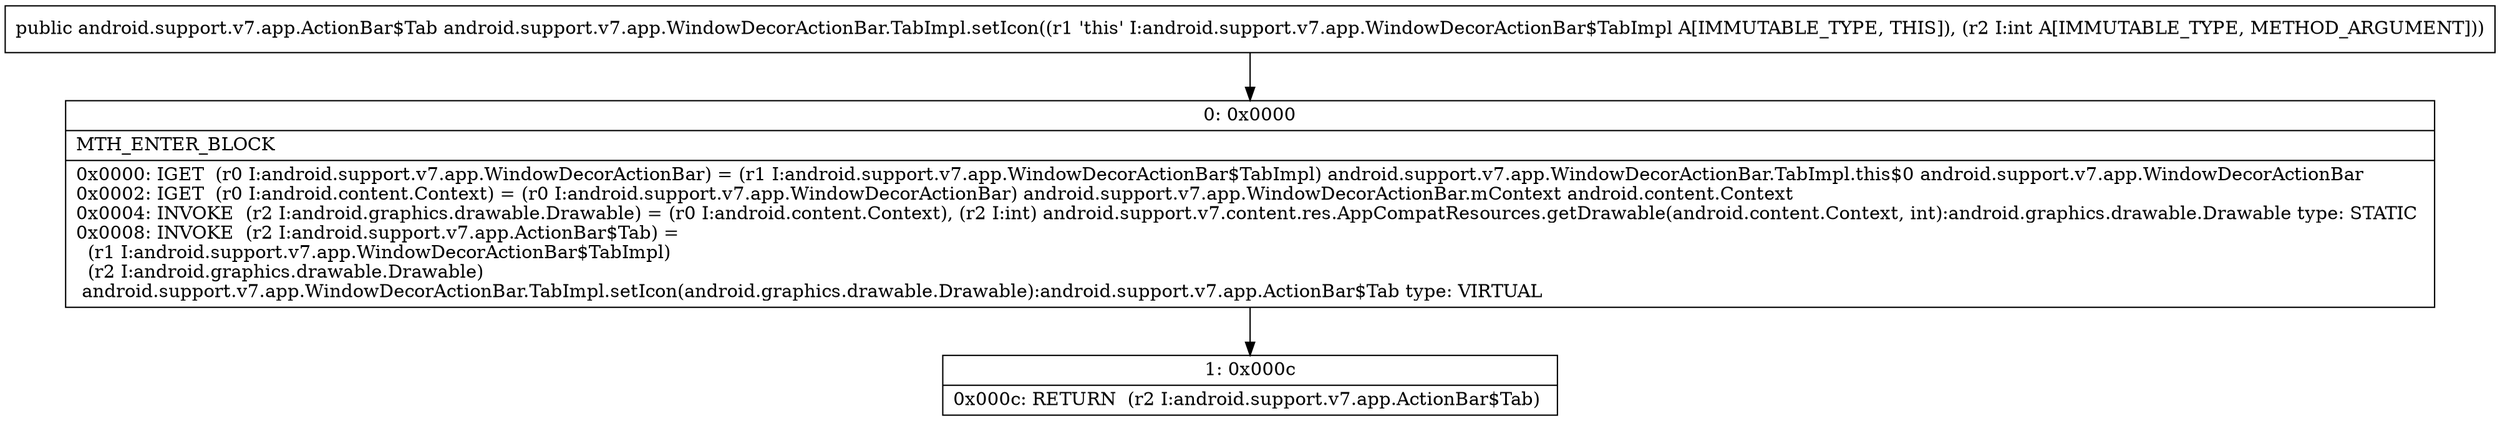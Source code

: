 digraph "CFG forandroid.support.v7.app.WindowDecorActionBar.TabImpl.setIcon(I)Landroid\/support\/v7\/app\/ActionBar$Tab;" {
Node_0 [shape=record,label="{0\:\ 0x0000|MTH_ENTER_BLOCK\l|0x0000: IGET  (r0 I:android.support.v7.app.WindowDecorActionBar) = (r1 I:android.support.v7.app.WindowDecorActionBar$TabImpl) android.support.v7.app.WindowDecorActionBar.TabImpl.this$0 android.support.v7.app.WindowDecorActionBar \l0x0002: IGET  (r0 I:android.content.Context) = (r0 I:android.support.v7.app.WindowDecorActionBar) android.support.v7.app.WindowDecorActionBar.mContext android.content.Context \l0x0004: INVOKE  (r2 I:android.graphics.drawable.Drawable) = (r0 I:android.content.Context), (r2 I:int) android.support.v7.content.res.AppCompatResources.getDrawable(android.content.Context, int):android.graphics.drawable.Drawable type: STATIC \l0x0008: INVOKE  (r2 I:android.support.v7.app.ActionBar$Tab) = \l  (r1 I:android.support.v7.app.WindowDecorActionBar$TabImpl)\l  (r2 I:android.graphics.drawable.Drawable)\l android.support.v7.app.WindowDecorActionBar.TabImpl.setIcon(android.graphics.drawable.Drawable):android.support.v7.app.ActionBar$Tab type: VIRTUAL \l}"];
Node_1 [shape=record,label="{1\:\ 0x000c|0x000c: RETURN  (r2 I:android.support.v7.app.ActionBar$Tab) \l}"];
MethodNode[shape=record,label="{public android.support.v7.app.ActionBar$Tab android.support.v7.app.WindowDecorActionBar.TabImpl.setIcon((r1 'this' I:android.support.v7.app.WindowDecorActionBar$TabImpl A[IMMUTABLE_TYPE, THIS]), (r2 I:int A[IMMUTABLE_TYPE, METHOD_ARGUMENT])) }"];
MethodNode -> Node_0;
Node_0 -> Node_1;
}

